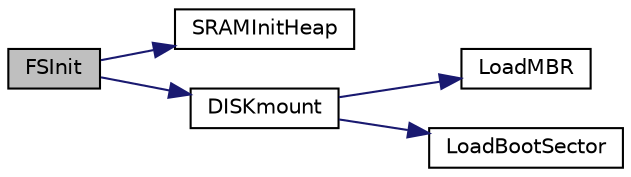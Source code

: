 digraph "FSInit"
{
  edge [fontname="Helvetica",fontsize="10",labelfontname="Helvetica",labelfontsize="10"];
  node [fontname="Helvetica",fontsize="10",shape=record];
  rankdir="LR";
  Node1 [label="FSInit",height=0.2,width=0.4,color="black", fillcolor="grey75", style="filled", fontcolor="black"];
  Node1 -> Node2 [color="midnightblue",fontsize="10",style="solid",fontname="Helvetica"];
  Node2 [label="SRAMInitHeap",height=0.2,width=0.4,color="black", fillcolor="white", style="filled",URL="$salloc_8h.html#a27cef686e276985668dd700d0590e663"];
  Node1 -> Node3 [color="midnightblue",fontsize="10",style="solid",fontname="Helvetica"];
  Node3 [label="DISKmount",height=0.2,width=0.4,color="black", fillcolor="white", style="filled",URL="$_f_s_i_o_8c.html#a477331baab18d704e6a8f36a5f7b27cc"];
  Node3 -> Node4 [color="midnightblue",fontsize="10",style="solid",fontname="Helvetica"];
  Node4 [label="LoadMBR",height=0.2,width=0.4,color="black", fillcolor="white", style="filled",URL="$_f_s_i_o_8c.html#a7db7c692f57ae591bcbcda26833552a6"];
  Node3 -> Node5 [color="midnightblue",fontsize="10",style="solid",fontname="Helvetica"];
  Node5 [label="LoadBootSector",height=0.2,width=0.4,color="black", fillcolor="white", style="filled",URL="$_f_s_i_o_8c.html#ad2f0426848c078bb63c0dc4aa5092f65"];
}
